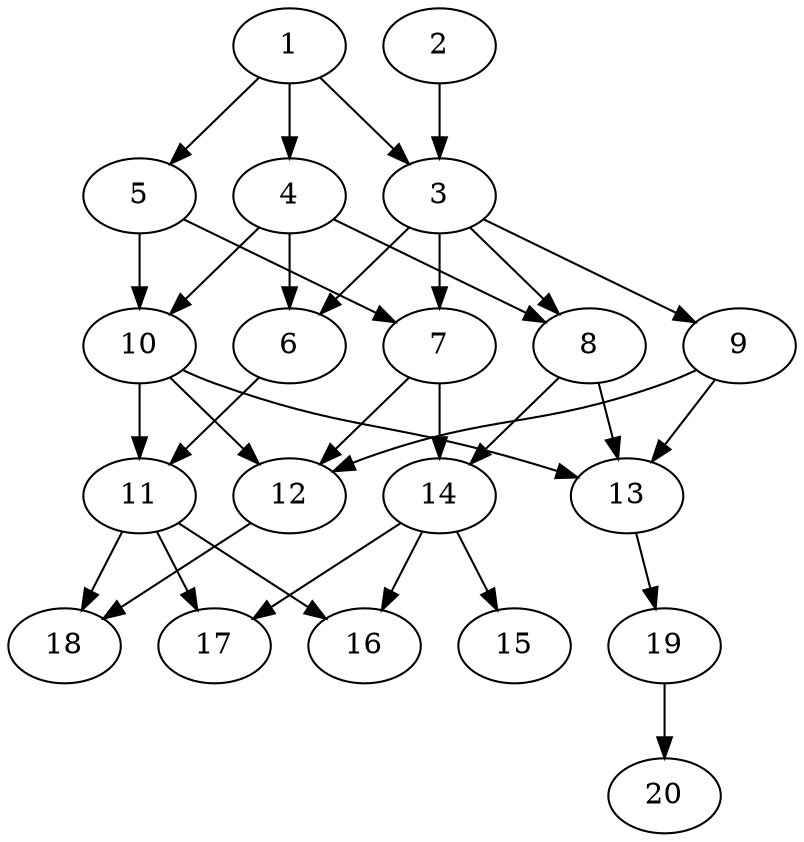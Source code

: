 // DAG automatically generated by daggen at Tue Jul 23 14:22:50 2019
// ./daggen --dot -n 20 --ccr 0.4 --fat 0.5 --regular 0.5 --density 0.6 --mindata 5242880 --maxdata 52428800 
digraph G {
  1 [size="129497600", alpha="0.13", expect_size="51799040"] 
  1 -> 3 [size ="51799040"]
  1 -> 4 [size ="51799040"]
  1 -> 5 [size ="51799040"]
  2 [size="49843200", alpha="0.15", expect_size="19937280"] 
  2 -> 3 [size ="19937280"]
  3 [size="24296960", alpha="0.14", expect_size="9718784"] 
  3 -> 6 [size ="9718784"]
  3 -> 7 [size ="9718784"]
  3 -> 8 [size ="9718784"]
  3 -> 9 [size ="9718784"]
  4 [size="80069120", alpha="0.16", expect_size="32027648"] 
  4 -> 6 [size ="32027648"]
  4 -> 8 [size ="32027648"]
  4 -> 10 [size ="32027648"]
  5 [size="111395840", alpha="0.16", expect_size="44558336"] 
  5 -> 7 [size ="44558336"]
  5 -> 10 [size ="44558336"]
  6 [size="116725760", alpha="0.09", expect_size="46690304"] 
  6 -> 11 [size ="46690304"]
  7 [size="128954880", alpha="0.11", expect_size="51581952"] 
  7 -> 12 [size ="51581952"]
  7 -> 14 [size ="51581952"]
  8 [size="99888640", alpha="0.14", expect_size="39955456"] 
  8 -> 13 [size ="39955456"]
  8 -> 14 [size ="39955456"]
  9 [size="61629440", alpha="0.04", expect_size="24651776"] 
  9 -> 12 [size ="24651776"]
  9 -> 13 [size ="24651776"]
  10 [size="49390080", alpha="0.03", expect_size="19756032"] 
  10 -> 11 [size ="19756032"]
  10 -> 12 [size ="19756032"]
  10 -> 13 [size ="19756032"]
  11 [size="41697280", alpha="0.03", expect_size="16678912"] 
  11 -> 16 [size ="16678912"]
  11 -> 17 [size ="16678912"]
  11 -> 18 [size ="16678912"]
  12 [size="116451840", alpha="0.03", expect_size="46580736"] 
  12 -> 18 [size ="46580736"]
  13 [size="85094400", alpha="0.18", expect_size="34037760"] 
  13 -> 19 [size ="34037760"]
  14 [size="47001600", alpha="0.02", expect_size="18800640"] 
  14 -> 15 [size ="18800640"]
  14 -> 16 [size ="18800640"]
  14 -> 17 [size ="18800640"]
  15 [size="24934400", alpha="0.16", expect_size="9973760"] 
  16 [size="120148480", alpha="0.04", expect_size="48059392"] 
  17 [size="57669120", alpha="0.13", expect_size="23067648"] 
  18 [size="123906560", alpha="0.03", expect_size="49562624"] 
  19 [size="85900800", alpha="0.16", expect_size="34360320"] 
  19 -> 20 [size ="34360320"]
  20 [size="106608640", alpha="0.04", expect_size="42643456"] 
}
